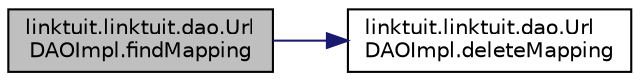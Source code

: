 digraph "linktuit.linktuit.dao.UrlDAOImpl.findMapping"
{
 // LATEX_PDF_SIZE
  edge [fontname="Helvetica",fontsize="10",labelfontname="Helvetica",labelfontsize="10"];
  node [fontname="Helvetica",fontsize="10",shape=record];
  rankdir="LR";
  Node1 [label="linktuit.linktuit.dao.Url\lDAOImpl.findMapping",height=0.2,width=0.4,color="black", fillcolor="grey75", style="filled", fontcolor="black",tooltip=" "];
  Node1 -> Node2 [color="midnightblue",fontsize="10",style="solid",fontname="Helvetica"];
  Node2 [label="linktuit.linktuit.dao.Url\lDAOImpl.deleteMapping",height=0.2,width=0.4,color="black", fillcolor="white", style="filled",URL="$classlinktuit_1_1linktuit_1_1dao_1_1_url_d_a_o_impl.html#a67bb460fa31eca3ff89b61fea0535ab2",tooltip=" "];
}
